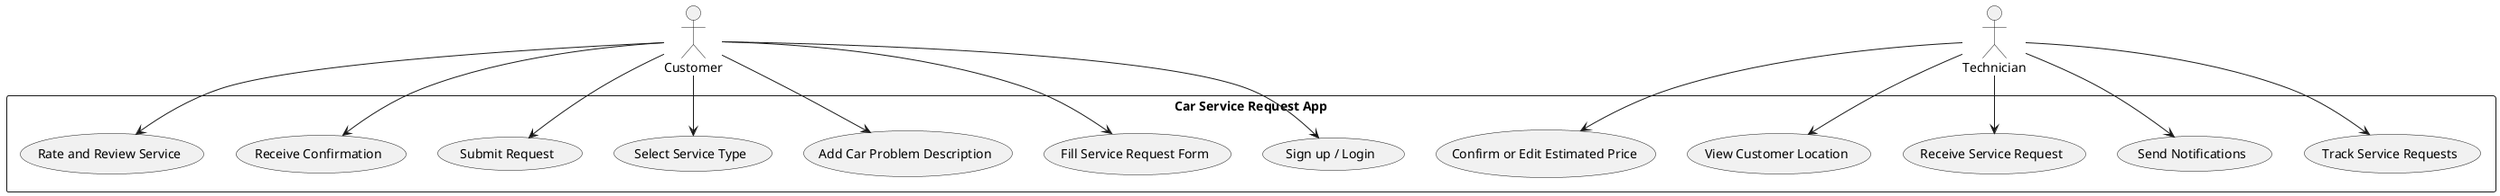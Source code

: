@startuml Diagram
actor Customer
actor Technician

rectangle "Car Service Request App" {

    Customer --> (Sign up / Login)
    Customer --> (Fill Service Request Form)
    Customer --> (Add Car Problem Description)
    Customer --> (Select Service Type)
    Customer --> (Submit Request)
    Customer --> (Receive Confirmation)
    Customer --> (Rate and Review Service)

    Technician --> (Receive Service Request)
    Technician --> (View Customer Location)
    Technician --> (Confirm or Edit Estimated Price)
    Technician --> (Track Service Requests)
    Technician --> (Send Notifications)
}

@enduml